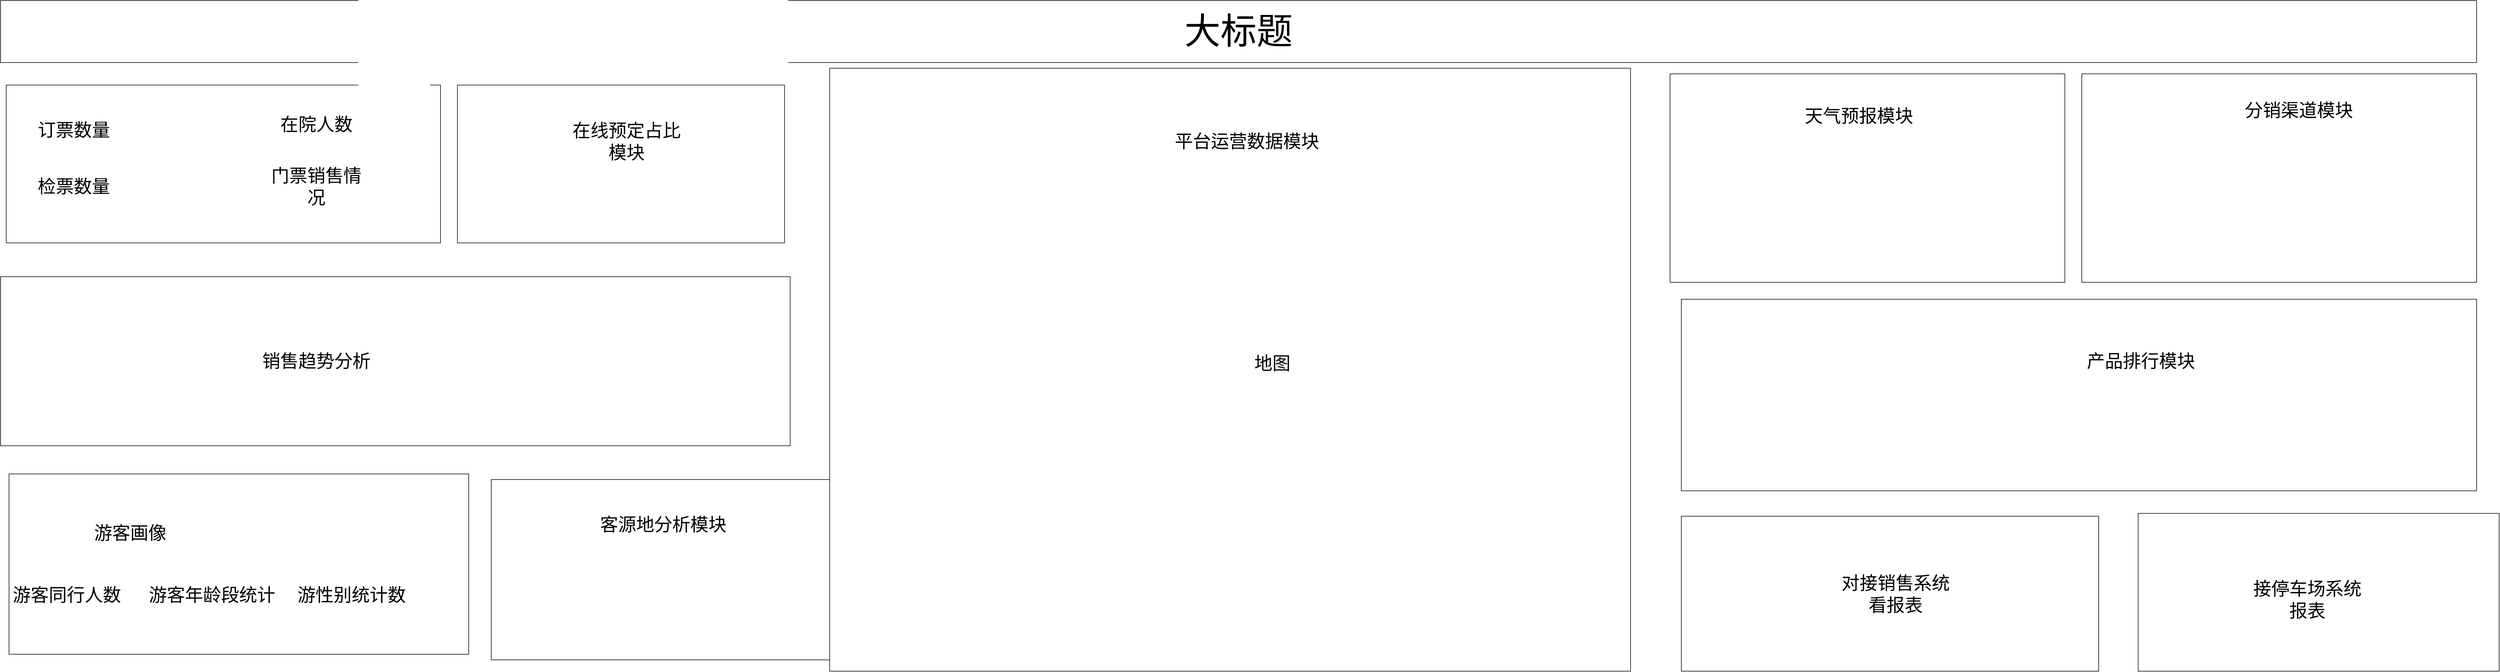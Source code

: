 <mxfile version="24.0.7" type="github">
  <diagram name="第 1 页" id="VBZ4mVqsqxVWigmQYTew">
    <mxGraphModel dx="3754" dy="2474" grid="1" gridSize="10" guides="1" tooltips="1" connect="1" arrows="1" fold="1" page="1" pageScale="1" pageWidth="827" pageHeight="1169" math="0" shadow="0">
      <root>
        <mxCell id="0" />
        <mxCell id="1" parent="0" />
        <mxCell id="CUMaAFuCnt0o6DWc_8Jj-3" value="大标题" style="rounded=0;whiteSpace=wrap;html=1;fontSize=64;" vertex="1" parent="1">
          <mxGeometry width="4390" height="110" as="geometry" />
        </mxCell>
        <mxCell id="CUMaAFuCnt0o6DWc_8Jj-4" value="" style="rounded=0;whiteSpace=wrap;html=1;" vertex="1" parent="1">
          <mxGeometry x="10" y="150" width="770" height="280" as="geometry" />
        </mxCell>
        <mxCell id="CUMaAFuCnt0o6DWc_8Jj-5" value="订票数量" style="text;html=1;align=center;verticalAlign=middle;whiteSpace=wrap;rounded=0;fontSize=32;" vertex="1" parent="1">
          <mxGeometry x="40" y="220" width="180" height="20" as="geometry" />
        </mxCell>
        <mxCell id="CUMaAFuCnt0o6DWc_8Jj-6" value="检票数量" style="text;html=1;align=center;verticalAlign=middle;whiteSpace=wrap;rounded=0;fontSize=32;" vertex="1" parent="1">
          <mxGeometry x="40" y="320" width="180" height="20" as="geometry" />
        </mxCell>
        <mxCell id="CUMaAFuCnt0o6DWc_8Jj-7" value="在院人数" style="text;html=1;align=center;verticalAlign=middle;whiteSpace=wrap;rounded=0;fontSize=32;" vertex="1" parent="1">
          <mxGeometry x="470" y="210" width="180" height="20" as="geometry" />
        </mxCell>
        <mxCell id="CUMaAFuCnt0o6DWc_8Jj-8" value="门票销售情况" style="text;html=1;align=center;verticalAlign=middle;whiteSpace=wrap;rounded=0;fontSize=32;" vertex="1" parent="1">
          <mxGeometry x="470" y="320" width="180" height="20" as="geometry" />
        </mxCell>
        <mxCell id="CUMaAFuCnt0o6DWc_8Jj-9" value="" style="rounded=0;whiteSpace=wrap;html=1;" vertex="1" parent="1">
          <mxGeometry y="490" width="1400" height="300" as="geometry" />
        </mxCell>
        <mxCell id="CUMaAFuCnt0o6DWc_8Jj-10" value="&lt;span style=&quot;text-align: start; font-size: 32px; font-family: DengXian;&quot;&gt;销售趋势分析&lt;/span&gt;&lt;span style=&quot;font-size: 32px; text-align: start;&quot;&gt;&lt;/span&gt;" style="text;html=1;align=center;verticalAlign=middle;whiteSpace=wrap;rounded=0;fontSize=32;" vertex="1" parent="1">
          <mxGeometry x="365" y="620" width="390" height="40" as="geometry" />
        </mxCell>
        <mxCell id="CUMaAFuCnt0o6DWc_8Jj-11" value="" style="rounded=0;whiteSpace=wrap;html=1;" vertex="1" parent="1">
          <mxGeometry x="15" y="840" width="815" height="320" as="geometry" />
        </mxCell>
        <mxCell id="CUMaAFuCnt0o6DWc_8Jj-12" value="游客画像" style="text;html=1;align=center;verticalAlign=middle;whiteSpace=wrap;rounded=0;fontSize=32;" vertex="1" parent="1">
          <mxGeometry x="80" y="920" width="300" height="50" as="geometry" />
        </mxCell>
        <mxCell id="CUMaAFuCnt0o6DWc_8Jj-13" value="游客同行人数" style="text;html=1;align=center;verticalAlign=middle;whiteSpace=wrap;rounded=0;fontSize=32;" vertex="1" parent="1">
          <mxGeometry x="15" y="1020" width="205" height="70" as="geometry" />
        </mxCell>
        <mxCell id="CUMaAFuCnt0o6DWc_8Jj-14" value="游客年龄段统计" style="text;html=1;align=center;verticalAlign=middle;whiteSpace=wrap;rounded=0;fontSize=32;" vertex="1" parent="1">
          <mxGeometry x="260" y="1020" width="230" height="70" as="geometry" />
        </mxCell>
        <mxCell id="CUMaAFuCnt0o6DWc_8Jj-15" value="游性别统计数" style="text;html=1;align=center;verticalAlign=middle;whiteSpace=wrap;rounded=0;fontSize=32;" vertex="1" parent="1">
          <mxGeometry x="520" y="1020" width="205" height="70" as="geometry" />
        </mxCell>
        <mxCell id="CUMaAFuCnt0o6DWc_8Jj-16" value="" style="rounded=0;whiteSpace=wrap;html=1;" vertex="1" parent="1">
          <mxGeometry x="870" y="850" width="610" height="320" as="geometry" />
        </mxCell>
        <mxCell id="CUMaAFuCnt0o6DWc_8Jj-17" value="客源地分析模块" style="text;html=1;align=center;verticalAlign=middle;whiteSpace=wrap;rounded=0;fontSize=32;" vertex="1" parent="1">
          <mxGeometry x="1055" y="900" width="240" height="60" as="geometry" />
        </mxCell>
        <mxCell id="CUMaAFuCnt0o6DWc_8Jj-18" value="" style="rounded=0;whiteSpace=wrap;html=1;" vertex="1" parent="1">
          <mxGeometry x="1470" y="120" width="1420" height="1070" as="geometry" />
        </mxCell>
        <mxCell id="CUMaAFuCnt0o6DWc_8Jj-19" value="&lt;span style=&quot;text-align: start; font-size: 32px; font-family: DengXian;&quot;&gt;平台运营数据模块&lt;/span&gt;&lt;span style=&quot;font-size: 32px; text-align: start;&quot;&gt;&lt;/span&gt;" style="text;html=1;align=center;verticalAlign=middle;whiteSpace=wrap;rounded=0;fontSize=32;" vertex="1" parent="1">
          <mxGeometry x="2010" y="190" width="400" height="120" as="geometry" />
        </mxCell>
        <mxCell id="CUMaAFuCnt0o6DWc_8Jj-20" value="地图" style="text;html=1;align=center;verticalAlign=middle;whiteSpace=wrap;rounded=0;fontSize=32;" vertex="1" parent="1">
          <mxGeometry x="2080" y="584" width="350" height="120" as="geometry" />
        </mxCell>
        <mxCell id="CUMaAFuCnt0o6DWc_8Jj-21" value="" style="rounded=0;whiteSpace=wrap;html=1;" vertex="1" parent="1">
          <mxGeometry x="2960" y="130" width="700" height="370" as="geometry" />
        </mxCell>
        <mxCell id="CUMaAFuCnt0o6DWc_8Jj-22" value="天气预报模块" style="text;html=1;align=center;verticalAlign=middle;whiteSpace=wrap;rounded=0;fontSize=32;" vertex="1" parent="1">
          <mxGeometry x="3180" y="190" width="230" height="30" as="geometry" />
        </mxCell>
        <mxCell id="CUMaAFuCnt0o6DWc_8Jj-23" value="" style="rounded=0;whiteSpace=wrap;html=1;" vertex="1" parent="1">
          <mxGeometry x="3690" y="130" width="700" height="370" as="geometry" />
        </mxCell>
        <mxCell id="CUMaAFuCnt0o6DWc_8Jj-24" value="分销渠道模块" style="text;html=1;align=center;verticalAlign=middle;whiteSpace=wrap;rounded=0;fontSize=32;" vertex="1" parent="1">
          <mxGeometry x="3960" y="180" width="230" height="30" as="geometry" />
        </mxCell>
        <mxCell id="CUMaAFuCnt0o6DWc_8Jj-25" value="" style="rounded=0;whiteSpace=wrap;html=1;fontSize=32;" vertex="1" parent="1">
          <mxGeometry x="2980" y="530" width="1410" height="340" as="geometry" />
        </mxCell>
        <mxCell id="CUMaAFuCnt0o6DWc_8Jj-26" value="产品排行模块" style="text;html=1;align=center;verticalAlign=middle;whiteSpace=wrap;rounded=0;fontSize=32;" vertex="1" parent="1">
          <mxGeometry x="3650" y="605" width="290" height="70" as="geometry" />
        </mxCell>
        <mxCell id="CUMaAFuCnt0o6DWc_8Jj-27" value="" style="rounded=0;whiteSpace=wrap;html=1;" vertex="1" parent="1">
          <mxGeometry x="810" y="150" width="580" height="280" as="geometry" />
        </mxCell>
        <mxCell id="CUMaAFuCnt0o6DWc_8Jj-28" value="在线预定占比模块" style="text;html=1;align=center;verticalAlign=middle;whiteSpace=wrap;rounded=0;fontSize=32;" vertex="1" parent="1">
          <mxGeometry x="1000" y="225" width="220" height="50" as="geometry" />
        </mxCell>
        <mxCell id="CUMaAFuCnt0o6DWc_8Jj-29" value="" style="rounded=0;whiteSpace=wrap;html=1;" vertex="1" parent="1">
          <mxGeometry x="2980" y="915" width="740" height="275" as="geometry" />
        </mxCell>
        <mxCell id="CUMaAFuCnt0o6DWc_8Jj-30" value="对接销售系统看报表" style="text;html=1;align=center;verticalAlign=middle;whiteSpace=wrap;rounded=0;fontSize=32;" vertex="1" parent="1">
          <mxGeometry x="3260" y="1037.5" width="200" height="30" as="geometry" />
        </mxCell>
        <mxCell id="CUMaAFuCnt0o6DWc_8Jj-31" value="" style="rounded=0;whiteSpace=wrap;html=1;" vertex="1" parent="1">
          <mxGeometry x="3790" y="910" width="640" height="280" as="geometry" />
        </mxCell>
        <mxCell id="CUMaAFuCnt0o6DWc_8Jj-32" value="接停车场系统报表" style="text;html=1;align=center;verticalAlign=middle;whiteSpace=wrap;rounded=0;fontSize=32;" vertex="1" parent="1">
          <mxGeometry x="3990" y="1047.5" width="200" height="30" as="geometry" />
        </mxCell>
      </root>
    </mxGraphModel>
  </diagram>
</mxfile>
